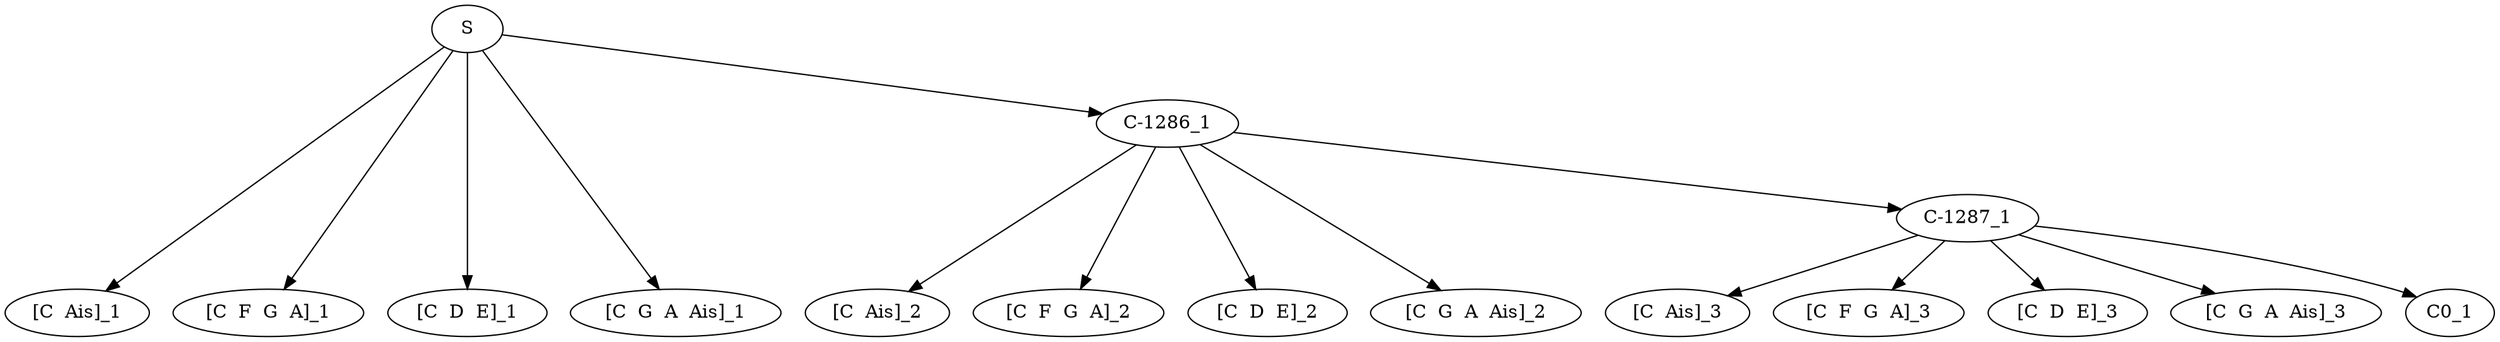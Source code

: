 digraph sample{
"S" -> "[C  Ais]_1";
"S" -> "[C  F  G  A]_1";
"S" -> "[C  D  E]_1";
"S" -> "[C  G  A  Ais]_1";
"S" -> "C-1286_1";
"C-1286_1" -> "[C  Ais]_2";
"C-1286_1" -> "[C  F  G  A]_2";
"C-1286_1" -> "[C  D  E]_2";
"C-1286_1" -> "[C  G  A  Ais]_2";
"C-1286_1" -> "C-1287_1";
"C-1287_1" -> "[C  Ais]_3";
"C-1287_1" -> "[C  F  G  A]_3";
"C-1287_1" -> "[C  D  E]_3";
"C-1287_1" -> "[C  G  A  Ais]_3";
"C-1287_1" -> "C0_1";

{rank = min; "S";}
{rank = same; "C-1286_1";}
{rank = same; "C-1287_1";}
{rank = same; "C0_1";}
{rank = same; "[C  Ais]_1"; "[C  Ais]_2"; "[C  Ais]_3"; "[C  D  E]_1"; "[C  D  E]_2"; "[C  D  E]_3"; "[C  F  G  A]_1"; "[C  F  G  A]_2"; "[C  F  G  A]_3"; "[C  G  A  Ais]_1"; "[C  G  A  Ais]_2"; "[C  G  A  Ais]_3";}
}